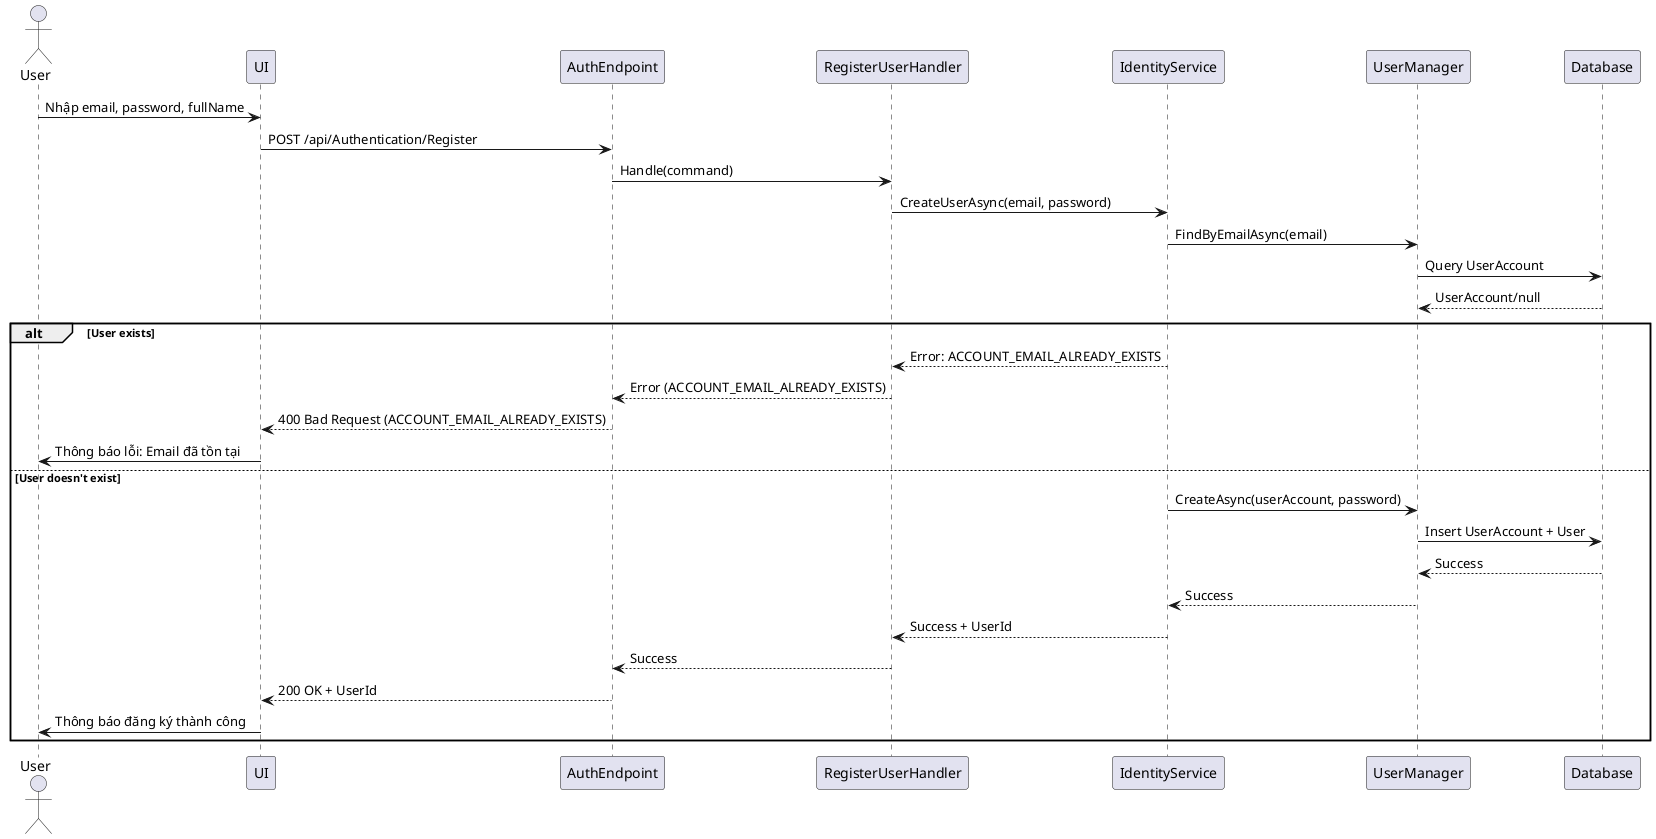 @startuml
actor User
participant UI
participant AuthEndpoint
participant RegisterUserHandler
participant IdentityService
participant UserManager
participant Database

User -> UI : Nhập email, password, fullName
UI -> AuthEndpoint : POST /api/Authentication/Register
AuthEndpoint -> RegisterUserHandler : Handle(command)
RegisterUserHandler -> IdentityService : CreateUserAsync(email, password)
IdentityService -> UserManager : FindByEmailAsync(email)
UserManager -> Database : Query UserAccount
Database --> UserManager : UserAccount/null
alt User exists
    IdentityService --> RegisterUserHandler : Error: ACCOUNT_EMAIL_ALREADY_EXISTS
    RegisterUserHandler --> AuthEndpoint : Error (ACCOUNT_EMAIL_ALREADY_EXISTS)
    AuthEndpoint --> UI : 400 Bad Request (ACCOUNT_EMAIL_ALREADY_EXISTS)
    UI -> User : Thông báo lỗi: Email đã tồn tại
else User doesn't exist
    IdentityService -> UserManager : CreateAsync(userAccount, password)
    UserManager -> Database : Insert UserAccount + User
    Database --> UserManager : Success
    UserManager --> IdentityService : Success
    IdentityService --> RegisterUserHandler : Success + UserId
    RegisterUserHandler --> AuthEndpoint : Success
    AuthEndpoint --> UI : 200 OK + UserId
    UI -> User : Thông báo đăng ký thành công
end
@enduml